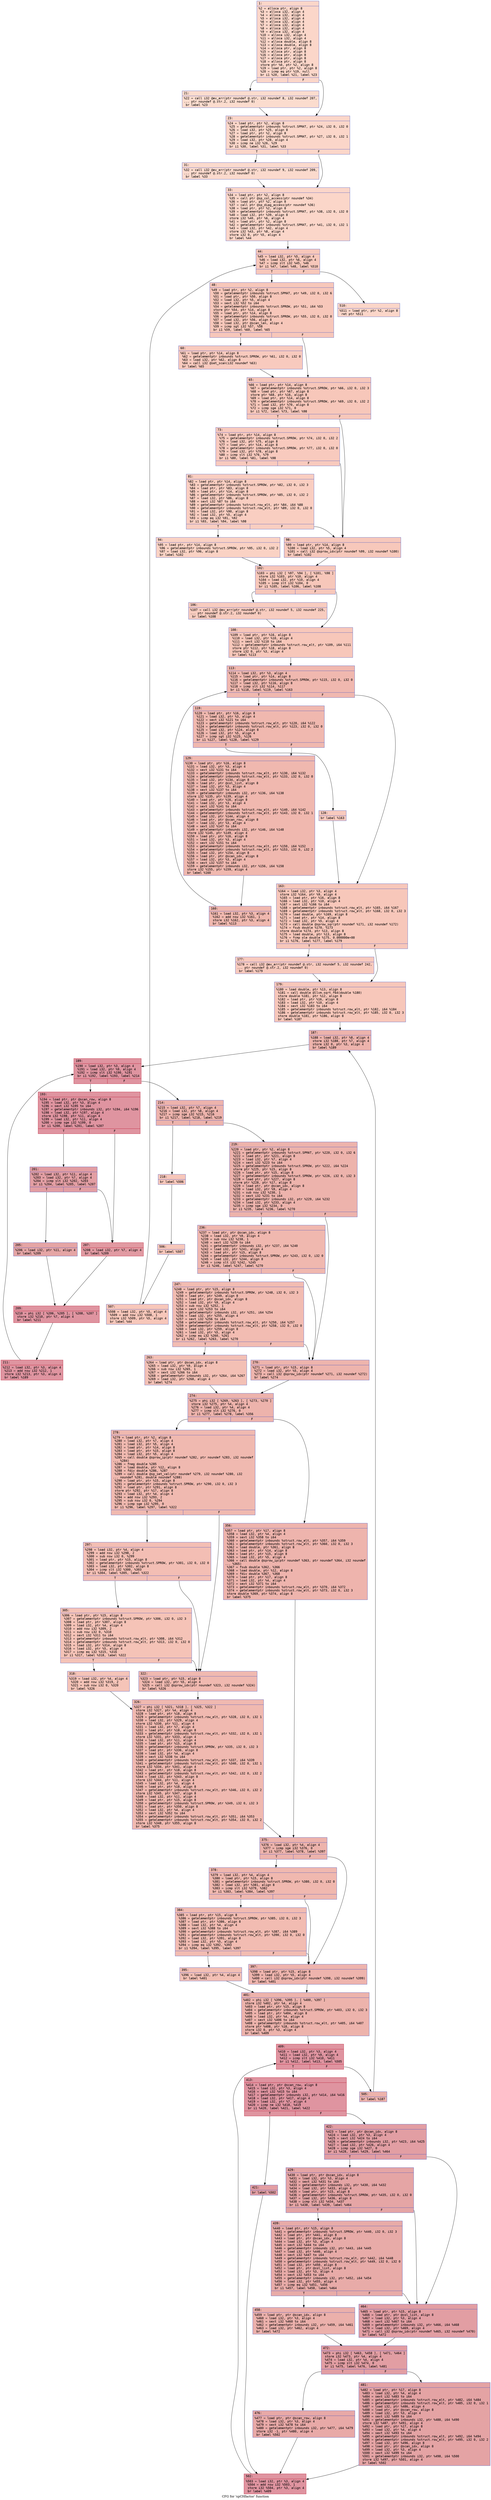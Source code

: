 digraph "CFG for 'spCHfactor' function" {
	label="CFG for 'spCHfactor' function";

	Node0x6000023b6490 [shape=record,color="#3d50c3ff", style=filled, fillcolor="#f6a38570" fontname="Courier",label="{1:\l|  %2 = alloca ptr, align 8\l  %3 = alloca i32, align 4\l  %4 = alloca i32, align 4\l  %5 = alloca i32, align 4\l  %6 = alloca i32, align 4\l  %7 = alloca i32, align 4\l  %8 = alloca i32, align 4\l  %9 = alloca i32, align 4\l  %10 = alloca i32, align 4\l  %11 = alloca i32, align 4\l  %12 = alloca double, align 8\l  %13 = alloca double, align 8\l  %14 = alloca ptr, align 8\l  %15 = alloca ptr, align 8\l  %16 = alloca ptr, align 8\l  %17 = alloca ptr, align 8\l  %18 = alloca ptr, align 8\l  store ptr %0, ptr %2, align 8\l  %19 = load ptr, ptr %2, align 8\l  %20 = icmp eq ptr %19, null\l  br i1 %20, label %21, label %23\l|{<s0>T|<s1>F}}"];
	Node0x6000023b6490:s0 -> Node0x6000023b64e0[tooltip="1 -> 21\nProbability 37.50%" ];
	Node0x6000023b6490:s1 -> Node0x6000023b6530[tooltip="1 -> 23\nProbability 62.50%" ];
	Node0x6000023b64e0 [shape=record,color="#3d50c3ff", style=filled, fillcolor="#f7af9170" fontname="Courier",label="{21:\l|  %22 = call i32 @ev_err(ptr noundef @.str, i32 noundef 8, i32 noundef 207,\l... ptr noundef @.str.2, i32 noundef 0)\l  br label %23\l}"];
	Node0x6000023b64e0 -> Node0x6000023b6530[tooltip="21 -> 23\nProbability 100.00%" ];
	Node0x6000023b6530 [shape=record,color="#3d50c3ff", style=filled, fillcolor="#f6a38570" fontname="Courier",label="{23:\l|  %24 = load ptr, ptr %2, align 8\l  %25 = getelementptr inbounds %struct.SPMAT, ptr %24, i32 0, i32 0\l  %26 = load i32, ptr %25, align 8\l  %27 = load ptr, ptr %2, align 8\l  %28 = getelementptr inbounds %struct.SPMAT, ptr %27, i32 0, i32 1\l  %29 = load i32, ptr %28, align 4\l  %30 = icmp ne i32 %26, %29\l  br i1 %30, label %31, label %33\l|{<s0>T|<s1>F}}"];
	Node0x6000023b6530:s0 -> Node0x6000023b6580[tooltip="23 -> 31\nProbability 50.00%" ];
	Node0x6000023b6530:s1 -> Node0x6000023b65d0[tooltip="23 -> 33\nProbability 50.00%" ];
	Node0x6000023b6580 [shape=record,color="#3d50c3ff", style=filled, fillcolor="#f7ac8e70" fontname="Courier",label="{31:\l|  %32 = call i32 @ev_err(ptr noundef @.str, i32 noundef 9, i32 noundef 209,\l... ptr noundef @.str.2, i32 noundef 0)\l  br label %33\l}"];
	Node0x6000023b6580 -> Node0x6000023b65d0[tooltip="31 -> 33\nProbability 100.00%" ];
	Node0x6000023b65d0 [shape=record,color="#3d50c3ff", style=filled, fillcolor="#f6a38570" fontname="Courier",label="{33:\l|  %34 = load ptr, ptr %2, align 8\l  %35 = call ptr @sp_col_access(ptr noundef %34)\l  %36 = load ptr, ptr %2, align 8\l  %37 = call ptr @sp_diag_access(ptr noundef %36)\l  %38 = load ptr, ptr %2, align 8\l  %39 = getelementptr inbounds %struct.SPMAT, ptr %38, i32 0, i32 0\l  %40 = load i32, ptr %39, align 8\l  store i32 %40, ptr %6, align 4\l  %41 = load ptr, ptr %2, align 8\l  %42 = getelementptr inbounds %struct.SPMAT, ptr %41, i32 0, i32 1\l  %43 = load i32, ptr %42, align 4\l  store i32 %43, ptr %8, align 4\l  store i32 0, ptr %5, align 4\l  br label %44\l}"];
	Node0x6000023b65d0 -> Node0x6000023b6620[tooltip="33 -> 44\nProbability 100.00%" ];
	Node0x6000023b6620 [shape=record,color="#3d50c3ff", style=filled, fillcolor="#ec7f6370" fontname="Courier",label="{44:\l|  %45 = load i32, ptr %5, align 4\l  %46 = load i32, ptr %6, align 4\l  %47 = icmp slt i32 %45, %46\l  br i1 %47, label %48, label %510\l|{<s0>T|<s1>F}}"];
	Node0x6000023b6620:s0 -> Node0x6000023b6670[tooltip="44 -> 48\nProbability 96.88%" ];
	Node0x6000023b6620:s1 -> Node0x6000023b79d0[tooltip="44 -> 510\nProbability 3.12%" ];
	Node0x6000023b6670 [shape=record,color="#3d50c3ff", style=filled, fillcolor="#ec7f6370" fontname="Courier",label="{48:\l|  %49 = load ptr, ptr %2, align 8\l  %50 = getelementptr inbounds %struct.SPMAT, ptr %49, i32 0, i32 6\l  %51 = load ptr, ptr %50, align 8\l  %52 = load i32, ptr %5, align 4\l  %53 = sext i32 %52 to i64\l  %54 = getelementptr inbounds %struct.SPROW, ptr %51, i64 %53\l  store ptr %54, ptr %14, align 8\l  %55 = load ptr, ptr %14, align 8\l  %56 = getelementptr inbounds %struct.SPROW, ptr %55, i32 0, i32 0\l  %57 = load i32, ptr %56, align 8\l  %58 = load i32, ptr @scan_len, align 4\l  %59 = icmp sgt i32 %57, %58\l  br i1 %59, label %60, label %65\l|{<s0>T|<s1>F}}"];
	Node0x6000023b6670:s0 -> Node0x6000023b66c0[tooltip="48 -> 60\nProbability 50.00%" ];
	Node0x6000023b6670:s1 -> Node0x6000023b6710[tooltip="48 -> 65\nProbability 50.00%" ];
	Node0x6000023b66c0 [shape=record,color="#3d50c3ff", style=filled, fillcolor="#ef886b70" fontname="Courier",label="{60:\l|  %61 = load ptr, ptr %14, align 8\l  %62 = getelementptr inbounds %struct.SPROW, ptr %61, i32 0, i32 0\l  %63 = load i32, ptr %62, align 8\l  %64 = call i32 @set_scan(i32 noundef %63)\l  br label %65\l}"];
	Node0x6000023b66c0 -> Node0x6000023b6710[tooltip="60 -> 65\nProbability 100.00%" ];
	Node0x6000023b6710 [shape=record,color="#3d50c3ff", style=filled, fillcolor="#ec7f6370" fontname="Courier",label="{65:\l|  %66 = load ptr, ptr %14, align 8\l  %67 = getelementptr inbounds %struct.SPROW, ptr %66, i32 0, i32 3\l  %68 = load ptr, ptr %67, align 8\l  store ptr %68, ptr %16, align 8\l  %69 = load ptr, ptr %14, align 8\l  %70 = getelementptr inbounds %struct.SPROW, ptr %69, i32 0, i32 2\l  %71 = load i32, ptr %70, align 8\l  %72 = icmp sge i32 %71, 0\l  br i1 %72, label %73, label %98\l|{<s0>T|<s1>F}}"];
	Node0x6000023b6710:s0 -> Node0x6000023b6760[tooltip="65 -> 73\nProbability 50.00%" ];
	Node0x6000023b6710:s1 -> Node0x6000023b6850[tooltip="65 -> 98\nProbability 50.00%" ];
	Node0x6000023b6760 [shape=record,color="#3d50c3ff", style=filled, fillcolor="#ef886b70" fontname="Courier",label="{73:\l|  %74 = load ptr, ptr %14, align 8\l  %75 = getelementptr inbounds %struct.SPROW, ptr %74, i32 0, i32 2\l  %76 = load i32, ptr %75, align 8\l  %77 = load ptr, ptr %14, align 8\l  %78 = getelementptr inbounds %struct.SPROW, ptr %77, i32 0, i32 0\l  %79 = load i32, ptr %78, align 8\l  %80 = icmp slt i32 %76, %79\l  br i1 %80, label %81, label %98\l|{<s0>T|<s1>F}}"];
	Node0x6000023b6760:s0 -> Node0x6000023b67b0[tooltip="73 -> 81\nProbability 50.00%" ];
	Node0x6000023b6760:s1 -> Node0x6000023b6850[tooltip="73 -> 98\nProbability 50.00%" ];
	Node0x6000023b67b0 [shape=record,color="#3d50c3ff", style=filled, fillcolor="#f2907270" fontname="Courier",label="{81:\l|  %82 = load ptr, ptr %14, align 8\l  %83 = getelementptr inbounds %struct.SPROW, ptr %82, i32 0, i32 3\l  %84 = load ptr, ptr %83, align 8\l  %85 = load ptr, ptr %14, align 8\l  %86 = getelementptr inbounds %struct.SPROW, ptr %85, i32 0, i32 2\l  %87 = load i32, ptr %86, align 8\l  %88 = sext i32 %87 to i64\l  %89 = getelementptr inbounds %struct.row_elt, ptr %84, i64 %88\l  %90 = getelementptr inbounds %struct.row_elt, ptr %89, i32 0, i32 0\l  %91 = load i32, ptr %90, align 8\l  %92 = load i32, ptr %5, align 4\l  %93 = icmp eq i32 %91, %92\l  br i1 %93, label %94, label %98\l|{<s0>T|<s1>F}}"];
	Node0x6000023b67b0:s0 -> Node0x6000023b6800[tooltip="81 -> 94\nProbability 50.00%" ];
	Node0x6000023b67b0:s1 -> Node0x6000023b6850[tooltip="81 -> 98\nProbability 50.00%" ];
	Node0x6000023b6800 [shape=record,color="#3d50c3ff", style=filled, fillcolor="#f4987a70" fontname="Courier",label="{94:\l|  %95 = load ptr, ptr %14, align 8\l  %96 = getelementptr inbounds %struct.SPROW, ptr %95, i32 0, i32 2\l  %97 = load i32, ptr %96, align 8\l  br label %102\l}"];
	Node0x6000023b6800 -> Node0x6000023b68a0[tooltip="94 -> 102\nProbability 100.00%" ];
	Node0x6000023b6850 [shape=record,color="#3d50c3ff", style=filled, fillcolor="#ed836670" fontname="Courier",label="{98:\l|  %99 = load ptr, ptr %14, align 8\l  %100 = load i32, ptr %5, align 4\l  %101 = call i32 @sprow_idx(ptr noundef %99, i32 noundef %100)\l  br label %102\l}"];
	Node0x6000023b6850 -> Node0x6000023b68a0[tooltip="98 -> 102\nProbability 100.00%" ];
	Node0x6000023b68a0 [shape=record,color="#3d50c3ff", style=filled, fillcolor="#ec7f6370" fontname="Courier",label="{102:\l|  %103 = phi i32 [ %97, %94 ], [ %101, %98 ]\l  store i32 %103, ptr %10, align 4\l  %104 = load i32, ptr %10, align 4\l  %105 = icmp slt i32 %104, 0\l  br i1 %105, label %106, label %108\l|{<s0>T|<s1>F}}"];
	Node0x6000023b68a0:s0 -> Node0x6000023b68f0[tooltip="102 -> 106\nProbability 37.50%" ];
	Node0x6000023b68a0:s1 -> Node0x6000023b6940[tooltip="102 -> 108\nProbability 62.50%" ];
	Node0x6000023b68f0 [shape=record,color="#3d50c3ff", style=filled, fillcolor="#f08b6e70" fontname="Courier",label="{106:\l|  %107 = call i32 @ev_err(ptr noundef @.str, i32 noundef 5, i32 noundef 225,\l... ptr noundef @.str.2, i32 noundef 0)\l  br label %108\l}"];
	Node0x6000023b68f0 -> Node0x6000023b6940[tooltip="106 -> 108\nProbability 100.00%" ];
	Node0x6000023b6940 [shape=record,color="#3d50c3ff", style=filled, fillcolor="#ec7f6370" fontname="Courier",label="{108:\l|  %109 = load ptr, ptr %16, align 8\l  %110 = load i32, ptr %10, align 4\l  %111 = sext i32 %110 to i64\l  %112 = getelementptr inbounds %struct.row_elt, ptr %109, i64 %111\l  store ptr %112, ptr %18, align 8\l  store i32 0, ptr %3, align 4\l  br label %113\l}"];
	Node0x6000023b6940 -> Node0x6000023b6990[tooltip="108 -> 113\nProbability 100.00%" ];
	Node0x6000023b6990 [shape=record,color="#3d50c3ff", style=filled, fillcolor="#dc5d4a70" fontname="Courier",label="{113:\l|  %114 = load i32, ptr %3, align 4\l  %115 = load ptr, ptr %14, align 8\l  %116 = getelementptr inbounds %struct.SPROW, ptr %115, i32 0, i32 0\l  %117 = load i32, ptr %116, align 8\l  %118 = icmp slt i32 %114, %117\l  br i1 %118, label %119, label %163\l|{<s0>T|<s1>F}}"];
	Node0x6000023b6990:s0 -> Node0x6000023b69e0[tooltip="113 -> 119\nProbability 96.88%" ];
	Node0x6000023b6990:s1 -> Node0x6000023b6b20[tooltip="113 -> 163\nProbability 3.12%" ];
	Node0x6000023b69e0 [shape=record,color="#3d50c3ff", style=filled, fillcolor="#dc5d4a70" fontname="Courier",label="{119:\l|  %120 = load ptr, ptr %16, align 8\l  %121 = load i32, ptr %3, align 4\l  %122 = sext i32 %121 to i64\l  %123 = getelementptr inbounds %struct.row_elt, ptr %120, i64 %122\l  %124 = getelementptr inbounds %struct.row_elt, ptr %123, i32 0, i32 0\l  %125 = load i32, ptr %124, align 8\l  %126 = load i32, ptr %5, align 4\l  %127 = icmp sgt i32 %125, %126\l  br i1 %127, label %128, label %129\l|{<s0>T|<s1>F}}"];
	Node0x6000023b69e0:s0 -> Node0x6000023b6a30[tooltip="119 -> 128\nProbability 3.12%" ];
	Node0x6000023b69e0:s1 -> Node0x6000023b6a80[tooltip="119 -> 129\nProbability 96.88%" ];
	Node0x6000023b6a30 [shape=record,color="#3d50c3ff", style=filled, fillcolor="#ef886b70" fontname="Courier",label="{128:\l|  br label %163\l}"];
	Node0x6000023b6a30 -> Node0x6000023b6b20[tooltip="128 -> 163\nProbability 100.00%" ];
	Node0x6000023b6a80 [shape=record,color="#3d50c3ff", style=filled, fillcolor="#dc5d4a70" fontname="Courier",label="{129:\l|  %130 = load ptr, ptr %16, align 8\l  %131 = load i32, ptr %3, align 4\l  %132 = sext i32 %131 to i64\l  %133 = getelementptr inbounds %struct.row_elt, ptr %130, i64 %132\l  %134 = getelementptr inbounds %struct.row_elt, ptr %133, i32 0, i32 0\l  %135 = load i32, ptr %134, align 8\l  %136 = load ptr, ptr @col_list, align 8\l  %137 = load i32, ptr %3, align 4\l  %138 = sext i32 %137 to i64\l  %139 = getelementptr inbounds i32, ptr %136, i64 %138\l  store i32 %135, ptr %139, align 4\l  %140 = load ptr, ptr %16, align 8\l  %141 = load i32, ptr %3, align 4\l  %142 = sext i32 %141 to i64\l  %143 = getelementptr inbounds %struct.row_elt, ptr %140, i64 %142\l  %144 = getelementptr inbounds %struct.row_elt, ptr %143, i32 0, i32 1\l  %145 = load i32, ptr %144, align 4\l  %146 = load ptr, ptr @scan_row, align 8\l  %147 = load i32, ptr %3, align 4\l  %148 = sext i32 %147 to i64\l  %149 = getelementptr inbounds i32, ptr %146, i64 %148\l  store i32 %145, ptr %149, align 4\l  %150 = load ptr, ptr %16, align 8\l  %151 = load i32, ptr %3, align 4\l  %152 = sext i32 %151 to i64\l  %153 = getelementptr inbounds %struct.row_elt, ptr %150, i64 %152\l  %154 = getelementptr inbounds %struct.row_elt, ptr %153, i32 0, i32 2\l  %155 = load i32, ptr %154, align 8\l  %156 = load ptr, ptr @scan_idx, align 8\l  %157 = load i32, ptr %3, align 4\l  %158 = sext i32 %157 to i64\l  %159 = getelementptr inbounds i32, ptr %156, i64 %158\l  store i32 %155, ptr %159, align 4\l  br label %160\l}"];
	Node0x6000023b6a80 -> Node0x6000023b6ad0[tooltip="129 -> 160\nProbability 100.00%" ];
	Node0x6000023b6ad0 [shape=record,color="#3d50c3ff", style=filled, fillcolor="#dc5d4a70" fontname="Courier",label="{160:\l|  %161 = load i32, ptr %3, align 4\l  %162 = add nsw i32 %161, 1\l  store i32 %162, ptr %3, align 4\l  br label %113\l}"];
	Node0x6000023b6ad0 -> Node0x6000023b6990[tooltip="160 -> 113\nProbability 100.00%" ];
	Node0x6000023b6b20 [shape=record,color="#3d50c3ff", style=filled, fillcolor="#ec7f6370" fontname="Courier",label="{163:\l|  %164 = load i32, ptr %3, align 4\l  store i32 %164, ptr %9, align 4\l  %165 = load ptr, ptr %16, align 8\l  %166 = load i32, ptr %10, align 4\l  %167 = sext i32 %166 to i64\l  %168 = getelementptr inbounds %struct.row_elt, ptr %165, i64 %167\l  %169 = getelementptr inbounds %struct.row_elt, ptr %168, i32 0, i32 3\l  %170 = load double, ptr %169, align 8\l  %171 = load ptr, ptr %14, align 8\l  %172 = load i32, ptr %5, align 4\l  %173 = call double @sprow_sqr(ptr noundef %171, i32 noundef %172)\l  %174 = fsub double %170, %173\l  store double %174, ptr %13, align 8\l  %175 = load double, ptr %13, align 8\l  %176 = fcmp ole double %175, 0.000000e+00\l  br i1 %176, label %177, label %179\l|{<s0>T|<s1>F}}"];
	Node0x6000023b6b20:s0 -> Node0x6000023b6b70[tooltip="163 -> 177\nProbability 50.00%" ];
	Node0x6000023b6b20:s1 -> Node0x6000023b6bc0[tooltip="163 -> 179\nProbability 50.00%" ];
	Node0x6000023b6b70 [shape=record,color="#3d50c3ff", style=filled, fillcolor="#ef886b70" fontname="Courier",label="{177:\l|  %178 = call i32 @ev_err(ptr noundef @.str, i32 noundef 5, i32 noundef 242,\l... ptr noundef @.str.2, i32 noundef 0)\l  br label %179\l}"];
	Node0x6000023b6b70 -> Node0x6000023b6bc0[tooltip="177 -> 179\nProbability 100.00%" ];
	Node0x6000023b6bc0 [shape=record,color="#3d50c3ff", style=filled, fillcolor="#ec7f6370" fontname="Courier",label="{179:\l|  %180 = load double, ptr %13, align 8\l  %181 = call double @llvm.sqrt.f64(double %180)\l  store double %181, ptr %12, align 8\l  %182 = load ptr, ptr %16, align 8\l  %183 = load i32, ptr %10, align 4\l  %184 = sext i32 %183 to i64\l  %185 = getelementptr inbounds %struct.row_elt, ptr %182, i64 %184\l  %186 = getelementptr inbounds %struct.row_elt, ptr %185, i32 0, i32 3\l  store double %181, ptr %186, align 8\l  br label %187\l}"];
	Node0x6000023b6bc0 -> Node0x6000023b6c10[tooltip="179 -> 187\nProbability 100.00%" ];
	Node0x6000023b6c10 [shape=record,color="#3d50c3ff", style=filled, fillcolor="#d6524470" fontname="Courier",label="{187:\l|  %188 = load i32, ptr %8, align 4\l  store i32 %188, ptr %7, align 4\l  store i32 0, ptr %3, align 4\l  br label %189\l}"];
	Node0x6000023b6c10 -> Node0x6000023b6c60[tooltip="187 -> 189\nProbability 100.00%" ];
	Node0x6000023b6c60 [shape=record,color="#b70d28ff", style=filled, fillcolor="#b70d2870" fontname="Courier",label="{189:\l|  %190 = load i32, ptr %3, align 4\l  %191 = load i32, ptr %9, align 4\l  %192 = icmp slt i32 %190, %191\l  br i1 %192, label %193, label %214\l|{<s0>T|<s1>F}}"];
	Node0x6000023b6c60:s0 -> Node0x6000023b6cb0[tooltip="189 -> 193\nProbability 96.88%" ];
	Node0x6000023b6c60:s1 -> Node0x6000023b6e90[tooltip="189 -> 214\nProbability 3.12%" ];
	Node0x6000023b6cb0 [shape=record,color="#b70d28ff", style=filled, fillcolor="#b70d2870" fontname="Courier",label="{193:\l|  %194 = load ptr, ptr @scan_row, align 8\l  %195 = load i32, ptr %3, align 4\l  %196 = sext i32 %195 to i64\l  %197 = getelementptr inbounds i32, ptr %194, i64 %196\l  %198 = load i32, ptr %197, align 4\l  store i32 %198, ptr %11, align 4\l  %199 = load i32, ptr %11, align 4\l  %200 = icmp sge i32 %199, 0\l  br i1 %200, label %201, label %207\l|{<s0>T|<s1>F}}"];
	Node0x6000023b6cb0:s0 -> Node0x6000023b6d00[tooltip="193 -> 201\nProbability 50.00%" ];
	Node0x6000023b6cb0:s1 -> Node0x6000023b6da0[tooltip="193 -> 207\nProbability 50.00%" ];
	Node0x6000023b6d00 [shape=record,color="#3d50c3ff", style=filled, fillcolor="#be242e70" fontname="Courier",label="{201:\l|  %202 = load i32, ptr %11, align 4\l  %203 = load i32, ptr %7, align 4\l  %204 = icmp slt i32 %202, %203\l  br i1 %204, label %205, label %207\l|{<s0>T|<s1>F}}"];
	Node0x6000023b6d00:s0 -> Node0x6000023b6d50[tooltip="201 -> 205\nProbability 50.00%" ];
	Node0x6000023b6d00:s1 -> Node0x6000023b6da0[tooltip="201 -> 207\nProbability 50.00%" ];
	Node0x6000023b6d50 [shape=record,color="#3d50c3ff", style=filled, fillcolor="#c5333470" fontname="Courier",label="{205:\l|  %206 = load i32, ptr %11, align 4\l  br label %209\l}"];
	Node0x6000023b6d50 -> Node0x6000023b6df0[tooltip="205 -> 209\nProbability 100.00%" ];
	Node0x6000023b6da0 [shape=record,color="#b70d28ff", style=filled, fillcolor="#bb1b2c70" fontname="Courier",label="{207:\l|  %208 = load i32, ptr %7, align 4\l  br label %209\l}"];
	Node0x6000023b6da0 -> Node0x6000023b6df0[tooltip="207 -> 209\nProbability 100.00%" ];
	Node0x6000023b6df0 [shape=record,color="#b70d28ff", style=filled, fillcolor="#b70d2870" fontname="Courier",label="{209:\l|  %210 = phi i32 [ %206, %205 ], [ %208, %207 ]\l  store i32 %210, ptr %7, align 4\l  br label %211\l}"];
	Node0x6000023b6df0 -> Node0x6000023b6e40[tooltip="209 -> 211\nProbability 100.00%" ];
	Node0x6000023b6e40 [shape=record,color="#b70d28ff", style=filled, fillcolor="#b70d2870" fontname="Courier",label="{211:\l|  %212 = load i32, ptr %3, align 4\l  %213 = add nsw i32 %212, 1\l  store i32 %213, ptr %3, align 4\l  br label %189\l}"];
	Node0x6000023b6e40 -> Node0x6000023b6c60[tooltip="211 -> 189\nProbability 100.00%" ];
	Node0x6000023b6e90 [shape=record,color="#3d50c3ff", style=filled, fillcolor="#d6524470" fontname="Courier",label="{214:\l|  %215 = load i32, ptr %7, align 4\l  %216 = load i32, ptr %8, align 4\l  %217 = icmp sge i32 %215, %216\l  br i1 %217, label %218, label %219\l|{<s0>T|<s1>F}}"];
	Node0x6000023b6e90:s0 -> Node0x6000023b6ee0[tooltip="214 -> 218\nProbability 3.12%" ];
	Node0x6000023b6e90:s1 -> Node0x6000023b6f30[tooltip="214 -> 219\nProbability 96.88%" ];
	Node0x6000023b6ee0 [shape=record,color="#3d50c3ff", style=filled, fillcolor="#ec7f6370" fontname="Courier",label="{218:\l|  br label %506\l}"];
	Node0x6000023b6ee0 -> Node0x6000023b7930[tooltip="218 -> 506\nProbability 100.00%" ];
	Node0x6000023b6f30 [shape=record,color="#3d50c3ff", style=filled, fillcolor="#d6524470" fontname="Courier",label="{219:\l|  %220 = load ptr, ptr %2, align 8\l  %221 = getelementptr inbounds %struct.SPMAT, ptr %220, i32 0, i32 6\l  %222 = load ptr, ptr %221, align 8\l  %223 = load i32, ptr %7, align 4\l  %224 = sext i32 %223 to i64\l  %225 = getelementptr inbounds %struct.SPROW, ptr %222, i64 %224\l  store ptr %225, ptr %15, align 8\l  %226 = load ptr, ptr %15, align 8\l  %227 = getelementptr inbounds %struct.SPROW, ptr %226, i32 0, i32 3\l  %228 = load ptr, ptr %227, align 8\l  store ptr %228, ptr %17, align 8\l  %229 = load ptr, ptr @scan_idx, align 8\l  %230 = load i32, ptr %9, align 4\l  %231 = sub nsw i32 %230, 1\l  %232 = sext i32 %231 to i64\l  %233 = getelementptr inbounds i32, ptr %229, i64 %232\l  %234 = load i32, ptr %233, align 4\l  %235 = icmp sge i32 %234, 0\l  br i1 %235, label %236, label %270\l|{<s0>T|<s1>F}}"];
	Node0x6000023b6f30:s0 -> Node0x6000023b6f80[tooltip="219 -> 236\nProbability 50.00%" ];
	Node0x6000023b6f30:s1 -> Node0x6000023b7070[tooltip="219 -> 270\nProbability 50.00%" ];
	Node0x6000023b6f80 [shape=record,color="#3d50c3ff", style=filled, fillcolor="#dc5d4a70" fontname="Courier",label="{236:\l|  %237 = load ptr, ptr @scan_idx, align 8\l  %238 = load i32, ptr %9, align 4\l  %239 = sub nsw i32 %238, 1\l  %240 = sext i32 %239 to i64\l  %241 = getelementptr inbounds i32, ptr %237, i64 %240\l  %242 = load i32, ptr %241, align 4\l  %243 = load ptr, ptr %15, align 8\l  %244 = getelementptr inbounds %struct.SPROW, ptr %243, i32 0, i32 0\l  %245 = load i32, ptr %244, align 8\l  %246 = icmp slt i32 %242, %245\l  br i1 %246, label %247, label %270\l|{<s0>T|<s1>F}}"];
	Node0x6000023b6f80:s0 -> Node0x6000023b6fd0[tooltip="236 -> 247\nProbability 50.00%" ];
	Node0x6000023b6f80:s1 -> Node0x6000023b7070[tooltip="236 -> 270\nProbability 50.00%" ];
	Node0x6000023b6fd0 [shape=record,color="#3d50c3ff", style=filled, fillcolor="#e1675170" fontname="Courier",label="{247:\l|  %248 = load ptr, ptr %15, align 8\l  %249 = getelementptr inbounds %struct.SPROW, ptr %248, i32 0, i32 3\l  %250 = load ptr, ptr %249, align 8\l  %251 = load ptr, ptr @scan_idx, align 8\l  %252 = load i32, ptr %9, align 4\l  %253 = sub nsw i32 %252, 1\l  %254 = sext i32 %253 to i64\l  %255 = getelementptr inbounds i32, ptr %251, i64 %254\l  %256 = load i32, ptr %255, align 4\l  %257 = sext i32 %256 to i64\l  %258 = getelementptr inbounds %struct.row_elt, ptr %250, i64 %257\l  %259 = getelementptr inbounds %struct.row_elt, ptr %258, i32 0, i32 0\l  %260 = load i32, ptr %259, align 8\l  %261 = load i32, ptr %5, align 4\l  %262 = icmp eq i32 %260, %261\l  br i1 %262, label %263, label %270\l|{<s0>T|<s1>F}}"];
	Node0x6000023b6fd0:s0 -> Node0x6000023b7020[tooltip="247 -> 263\nProbability 50.00%" ];
	Node0x6000023b6fd0:s1 -> Node0x6000023b7070[tooltip="247 -> 270\nProbability 50.00%" ];
	Node0x6000023b7020 [shape=record,color="#3d50c3ff", style=filled, fillcolor="#e5705870" fontname="Courier",label="{263:\l|  %264 = load ptr, ptr @scan_idx, align 8\l  %265 = load i32, ptr %9, align 4\l  %266 = sub nsw i32 %265, 1\l  %267 = sext i32 %266 to i64\l  %268 = getelementptr inbounds i32, ptr %264, i64 %267\l  %269 = load i32, ptr %268, align 4\l  br label %274\l}"];
	Node0x6000023b7020 -> Node0x6000023b70c0[tooltip="263 -> 274\nProbability 100.00%" ];
	Node0x6000023b7070 [shape=record,color="#3d50c3ff", style=filled, fillcolor="#d8564670" fontname="Courier",label="{270:\l|  %271 = load ptr, ptr %15, align 8\l  %272 = load i32, ptr %5, align 4\l  %273 = call i32 @sprow_idx(ptr noundef %271, i32 noundef %272)\l  br label %274\l}"];
	Node0x6000023b7070 -> Node0x6000023b70c0[tooltip="270 -> 274\nProbability 100.00%" ];
	Node0x6000023b70c0 [shape=record,color="#3d50c3ff", style=filled, fillcolor="#d6524470" fontname="Courier",label="{274:\l|  %275 = phi i32 [ %269, %263 ], [ %273, %270 ]\l  store i32 %275, ptr %4, align 4\l  %276 = load i32, ptr %4, align 4\l  %277 = icmp slt i32 %276, 0\l  br i1 %277, label %278, label %356\l|{<s0>T|<s1>F}}"];
	Node0x6000023b70c0:s0 -> Node0x6000023b7110[tooltip="274 -> 278\nProbability 37.50%" ];
	Node0x6000023b70c0:s1 -> Node0x6000023b72f0[tooltip="274 -> 356\nProbability 62.50%" ];
	Node0x6000023b7110 [shape=record,color="#3d50c3ff", style=filled, fillcolor="#de614d70" fontname="Courier",label="{278:\l|  %279 = load ptr, ptr %2, align 8\l  %280 = load i32, ptr %7, align 4\l  %281 = load i32, ptr %5, align 4\l  %282 = load ptr, ptr %14, align 8\l  %283 = load ptr, ptr %15, align 8\l  %284 = load i32, ptr %5, align 4\l  %285 = call double @sprow_ip(ptr noundef %282, ptr noundef %283, i32 noundef\l... %284)\l  %286 = fneg double %285\l  %287 = load double, ptr %12, align 8\l  %288 = fdiv double %286, %287\l  %289 = call double @sp_set_val(ptr noundef %279, i32 noundef %280, i32\l... noundef %281, double noundef %288)\l  %290 = load ptr, ptr %15, align 8\l  %291 = getelementptr inbounds %struct.SPROW, ptr %290, i32 0, i32 3\l  %292 = load ptr, ptr %291, align 8\l  store ptr %292, ptr %17, align 8\l  %293 = load i32, ptr %4, align 4\l  %294 = add nsw i32 %293, 2\l  %295 = sub nsw i32 0, %294\l  %296 = icmp sge i32 %295, 0\l  br i1 %296, label %297, label %322\l|{<s0>T|<s1>F}}"];
	Node0x6000023b7110:s0 -> Node0x6000023b7160[tooltip="278 -> 297\nProbability 50.00%" ];
	Node0x6000023b7110:s1 -> Node0x6000023b7250[tooltip="278 -> 322\nProbability 50.00%" ];
	Node0x6000023b7160 [shape=record,color="#3d50c3ff", style=filled, fillcolor="#e36c5570" fontname="Courier",label="{297:\l|  %298 = load i32, ptr %4, align 4\l  %299 = add nsw i32 %298, 2\l  %300 = sub nsw i32 0, %299\l  %301 = load ptr, ptr %15, align 8\l  %302 = getelementptr inbounds %struct.SPROW, ptr %301, i32 0, i32 0\l  %303 = load i32, ptr %302, align 8\l  %304 = icmp slt i32 %300, %303\l  br i1 %304, label %305, label %322\l|{<s0>T|<s1>F}}"];
	Node0x6000023b7160:s0 -> Node0x6000023b71b0[tooltip="297 -> 305\nProbability 50.00%" ];
	Node0x6000023b7160:s1 -> Node0x6000023b7250[tooltip="297 -> 322\nProbability 50.00%" ];
	Node0x6000023b71b0 [shape=record,color="#3d50c3ff", style=filled, fillcolor="#e8765c70" fontname="Courier",label="{305:\l|  %306 = load ptr, ptr %15, align 8\l  %307 = getelementptr inbounds %struct.SPROW, ptr %306, i32 0, i32 3\l  %308 = load ptr, ptr %307, align 8\l  %309 = load i32, ptr %4, align 4\l  %310 = add nsw i32 %309, 2\l  %311 = sub nsw i32 0, %310\l  %312 = sext i32 %311 to i64\l  %313 = getelementptr inbounds %struct.row_elt, ptr %308, i64 %312\l  %314 = getelementptr inbounds %struct.row_elt, ptr %313, i32 0, i32 0\l  %315 = load i32, ptr %314, align 8\l  %316 = load i32, ptr %5, align 4\l  %317 = icmp eq i32 %315, %316\l  br i1 %317, label %318, label %322\l|{<s0>T|<s1>F}}"];
	Node0x6000023b71b0:s0 -> Node0x6000023b7200[tooltip="305 -> 318\nProbability 50.00%" ];
	Node0x6000023b71b0:s1 -> Node0x6000023b7250[tooltip="305 -> 322\nProbability 50.00%" ];
	Node0x6000023b7200 [shape=record,color="#3d50c3ff", style=filled, fillcolor="#e97a5f70" fontname="Courier",label="{318:\l|  %319 = load i32, ptr %4, align 4\l  %320 = add nsw i32 %319, 2\l  %321 = sub nsw i32 0, %320\l  br label %326\l}"];
	Node0x6000023b7200 -> Node0x6000023b72a0[tooltip="318 -> 326\nProbability 100.00%" ];
	Node0x6000023b7250 [shape=record,color="#3d50c3ff", style=filled, fillcolor="#de614d70" fontname="Courier",label="{322:\l|  %323 = load ptr, ptr %15, align 8\l  %324 = load i32, ptr %5, align 4\l  %325 = call i32 @sprow_idx(ptr noundef %323, i32 noundef %324)\l  br label %326\l}"];
	Node0x6000023b7250 -> Node0x6000023b72a0[tooltip="322 -> 326\nProbability 100.00%" ];
	Node0x6000023b72a0 [shape=record,color="#3d50c3ff", style=filled, fillcolor="#de614d70" fontname="Courier",label="{326:\l|  %327 = phi i32 [ %321, %318 ], [ %325, %322 ]\l  store i32 %327, ptr %4, align 4\l  %328 = load ptr, ptr %18, align 8\l  %329 = getelementptr inbounds %struct.row_elt, ptr %328, i32 0, i32 1\l  %330 = load i32, ptr %329, align 4\l  store i32 %330, ptr %11, align 4\l  %331 = load i32, ptr %7, align 4\l  %332 = load ptr, ptr %18, align 8\l  %333 = getelementptr inbounds %struct.row_elt, ptr %332, i32 0, i32 1\l  store i32 %331, ptr %333, align 4\l  %334 = load i32, ptr %11, align 4\l  %335 = load ptr, ptr %15, align 8\l  %336 = getelementptr inbounds %struct.SPROW, ptr %335, i32 0, i32 3\l  %337 = load ptr, ptr %336, align 8\l  %338 = load i32, ptr %4, align 4\l  %339 = sext i32 %338 to i64\l  %340 = getelementptr inbounds %struct.row_elt, ptr %337, i64 %339\l  %341 = getelementptr inbounds %struct.row_elt, ptr %340, i32 0, i32 1\l  store i32 %334, ptr %341, align 4\l  %342 = load ptr, ptr %18, align 8\l  %343 = getelementptr inbounds %struct.row_elt, ptr %342, i32 0, i32 2\l  %344 = load i32, ptr %343, align 8\l  store i32 %344, ptr %11, align 4\l  %345 = load i32, ptr %4, align 4\l  %346 = load ptr, ptr %18, align 8\l  %347 = getelementptr inbounds %struct.row_elt, ptr %346, i32 0, i32 2\l  store i32 %345, ptr %347, align 8\l  %348 = load i32, ptr %11, align 4\l  %349 = load ptr, ptr %15, align 8\l  %350 = getelementptr inbounds %struct.SPROW, ptr %349, i32 0, i32 3\l  %351 = load ptr, ptr %350, align 8\l  %352 = load i32, ptr %4, align 4\l  %353 = sext i32 %352 to i64\l  %354 = getelementptr inbounds %struct.row_elt, ptr %351, i64 %353\l  %355 = getelementptr inbounds %struct.row_elt, ptr %354, i32 0, i32 2\l  store i32 %348, ptr %355, align 8\l  br label %375\l}"];
	Node0x6000023b72a0 -> Node0x6000023b7340[tooltip="326 -> 375\nProbability 100.00%" ];
	Node0x6000023b72f0 [shape=record,color="#3d50c3ff", style=filled, fillcolor="#d8564670" fontname="Courier",label="{356:\l|  %357 = load ptr, ptr %17, align 8\l  %358 = load i32, ptr %4, align 4\l  %359 = sext i32 %358 to i64\l  %360 = getelementptr inbounds %struct.row_elt, ptr %357, i64 %359\l  %361 = getelementptr inbounds %struct.row_elt, ptr %360, i32 0, i32 3\l  %362 = load double, ptr %361, align 8\l  %363 = load ptr, ptr %14, align 8\l  %364 = load ptr, ptr %15, align 8\l  %365 = load i32, ptr %5, align 4\l  %366 = call double @sprow_ip(ptr noundef %363, ptr noundef %364, i32 noundef\l... %365)\l  %367 = fsub double %362, %366\l  %368 = load double, ptr %12, align 8\l  %369 = fdiv double %367, %368\l  %370 = load ptr, ptr %17, align 8\l  %371 = load i32, ptr %4, align 4\l  %372 = sext i32 %371 to i64\l  %373 = getelementptr inbounds %struct.row_elt, ptr %370, i64 %372\l  %374 = getelementptr inbounds %struct.row_elt, ptr %373, i32 0, i32 3\l  store double %369, ptr %374, align 8\l  br label %375\l}"];
	Node0x6000023b72f0 -> Node0x6000023b7340[tooltip="356 -> 375\nProbability 100.00%" ];
	Node0x6000023b7340 [shape=record,color="#3d50c3ff", style=filled, fillcolor="#d6524470" fontname="Courier",label="{375:\l|  %376 = load i32, ptr %4, align 4\l  %377 = icmp sge i32 %376, 0\l  br i1 %377, label %378, label %397\l|{<s0>T|<s1>F}}"];
	Node0x6000023b7340:s0 -> Node0x6000023b7390[tooltip="375 -> 378\nProbability 50.00%" ];
	Node0x6000023b7340:s1 -> Node0x6000023b7480[tooltip="375 -> 397\nProbability 50.00%" ];
	Node0x6000023b7390 [shape=record,color="#3d50c3ff", style=filled, fillcolor="#dc5d4a70" fontname="Courier",label="{378:\l|  %379 = load i32, ptr %4, align 4\l  %380 = load ptr, ptr %15, align 8\l  %381 = getelementptr inbounds %struct.SPROW, ptr %380, i32 0, i32 0\l  %382 = load i32, ptr %381, align 8\l  %383 = icmp slt i32 %379, %382\l  br i1 %383, label %384, label %397\l|{<s0>T|<s1>F}}"];
	Node0x6000023b7390:s0 -> Node0x6000023b73e0[tooltip="378 -> 384\nProbability 50.00%" ];
	Node0x6000023b7390:s1 -> Node0x6000023b7480[tooltip="378 -> 397\nProbability 50.00%" ];
	Node0x6000023b73e0 [shape=record,color="#3d50c3ff", style=filled, fillcolor="#e1675170" fontname="Courier",label="{384:\l|  %385 = load ptr, ptr %15, align 8\l  %386 = getelementptr inbounds %struct.SPROW, ptr %385, i32 0, i32 3\l  %387 = load ptr, ptr %386, align 8\l  %388 = load i32, ptr %4, align 4\l  %389 = sext i32 %388 to i64\l  %390 = getelementptr inbounds %struct.row_elt, ptr %387, i64 %389\l  %391 = getelementptr inbounds %struct.row_elt, ptr %390, i32 0, i32 0\l  %392 = load i32, ptr %391, align 8\l  %393 = load i32, ptr %5, align 4\l  %394 = icmp eq i32 %392, %393\l  br i1 %394, label %395, label %397\l|{<s0>T|<s1>F}}"];
	Node0x6000023b73e0:s0 -> Node0x6000023b7430[tooltip="384 -> 395\nProbability 50.00%" ];
	Node0x6000023b73e0:s1 -> Node0x6000023b7480[tooltip="384 -> 397\nProbability 50.00%" ];
	Node0x6000023b7430 [shape=record,color="#3d50c3ff", style=filled, fillcolor="#e5705870" fontname="Courier",label="{395:\l|  %396 = load i32, ptr %4, align 4\l  br label %401\l}"];
	Node0x6000023b7430 -> Node0x6000023b74d0[tooltip="395 -> 401\nProbability 100.00%" ];
	Node0x6000023b7480 [shape=record,color="#3d50c3ff", style=filled, fillcolor="#d8564670" fontname="Courier",label="{397:\l|  %398 = load ptr, ptr %15, align 8\l  %399 = load i32, ptr %5, align 4\l  %400 = call i32 @sprow_idx(ptr noundef %398, i32 noundef %399)\l  br label %401\l}"];
	Node0x6000023b7480 -> Node0x6000023b74d0[tooltip="397 -> 401\nProbability 100.00%" ];
	Node0x6000023b74d0 [shape=record,color="#3d50c3ff", style=filled, fillcolor="#d6524470" fontname="Courier",label="{401:\l|  %402 = phi i32 [ %396, %395 ], [ %400, %397 ]\l  store i32 %402, ptr %4, align 4\l  %403 = load ptr, ptr %15, align 8\l  %404 = getelementptr inbounds %struct.SPROW, ptr %403, i32 0, i32 3\l  %405 = load ptr, ptr %404, align 8\l  %406 = load i32, ptr %4, align 4\l  %407 = sext i32 %406 to i64\l  %408 = getelementptr inbounds %struct.row_elt, ptr %405, i64 %407\l  store ptr %408, ptr %18, align 8\l  store i32 0, ptr %3, align 4\l  br label %409\l}"];
	Node0x6000023b74d0 -> Node0x6000023b7520[tooltip="401 -> 409\nProbability 100.00%" ];
	Node0x6000023b7520 [shape=record,color="#b70d28ff", style=filled, fillcolor="#b70d2870" fontname="Courier",label="{409:\l|  %410 = load i32, ptr %3, align 4\l  %411 = load i32, ptr %9, align 4\l  %412 = icmp slt i32 %410, %411\l  br i1 %412, label %413, label %505\l|{<s0>T|<s1>F}}"];
	Node0x6000023b7520:s0 -> Node0x6000023b7570[tooltip="409 -> 413\nProbability 96.88%" ];
	Node0x6000023b7520:s1 -> Node0x6000023b78e0[tooltip="409 -> 505\nProbability 3.12%" ];
	Node0x6000023b7570 [shape=record,color="#b70d28ff", style=filled, fillcolor="#b70d2870" fontname="Courier",label="{413:\l|  %414 = load ptr, ptr @scan_row, align 8\l  %415 = load i32, ptr %3, align 4\l  %416 = sext i32 %415 to i64\l  %417 = getelementptr inbounds i32, ptr %414, i64 %416\l  %418 = load i32, ptr %417, align 4\l  %419 = load i32, ptr %7, align 4\l  %420 = icmp ne i32 %418, %419\l  br i1 %420, label %421, label %422\l|{<s0>T|<s1>F}}"];
	Node0x6000023b7570:s0 -> Node0x6000023b75c0[tooltip="413 -> 421\nProbability 50.00%" ];
	Node0x6000023b7570:s1 -> Node0x6000023b7610[tooltip="413 -> 422\nProbability 50.00%" ];
	Node0x6000023b75c0 [shape=record,color="#3d50c3ff", style=filled, fillcolor="#be242e70" fontname="Courier",label="{421:\l|  br label %502\l}"];
	Node0x6000023b75c0 -> Node0x6000023b7890[tooltip="421 -> 502\nProbability 100.00%" ];
	Node0x6000023b7610 [shape=record,color="#3d50c3ff", style=filled, fillcolor="#be242e70" fontname="Courier",label="{422:\l|  %423 = load ptr, ptr @scan_idx, align 8\l  %424 = load i32, ptr %3, align 4\l  %425 = sext i32 %424 to i64\l  %426 = getelementptr inbounds i32, ptr %423, i64 %425\l  %427 = load i32, ptr %426, align 4\l  %428 = icmp sge i32 %427, 0\l  br i1 %428, label %429, label %464\l|{<s0>T|<s1>F}}"];
	Node0x6000023b7610:s0 -> Node0x6000023b7660[tooltip="422 -> 429\nProbability 50.00%" ];
	Node0x6000023b7610:s1 -> Node0x6000023b7750[tooltip="422 -> 464\nProbability 50.00%" ];
	Node0x6000023b7660 [shape=record,color="#3d50c3ff", style=filled, fillcolor="#c5333470" fontname="Courier",label="{429:\l|  %430 = load ptr, ptr @scan_idx, align 8\l  %431 = load i32, ptr %3, align 4\l  %432 = sext i32 %431 to i64\l  %433 = getelementptr inbounds i32, ptr %430, i64 %432\l  %434 = load i32, ptr %433, align 4\l  %435 = load ptr, ptr %15, align 8\l  %436 = getelementptr inbounds %struct.SPROW, ptr %435, i32 0, i32 0\l  %437 = load i32, ptr %436, align 8\l  %438 = icmp slt i32 %434, %437\l  br i1 %438, label %439, label %464\l|{<s0>T|<s1>F}}"];
	Node0x6000023b7660:s0 -> Node0x6000023b76b0[tooltip="429 -> 439\nProbability 50.00%" ];
	Node0x6000023b7660:s1 -> Node0x6000023b7750[tooltip="429 -> 464\nProbability 50.00%" ];
	Node0x6000023b76b0 [shape=record,color="#3d50c3ff", style=filled, fillcolor="#cc403a70" fontname="Courier",label="{439:\l|  %440 = load ptr, ptr %15, align 8\l  %441 = getelementptr inbounds %struct.SPROW, ptr %440, i32 0, i32 3\l  %442 = load ptr, ptr %441, align 8\l  %443 = load ptr, ptr @scan_idx, align 8\l  %444 = load i32, ptr %3, align 4\l  %445 = sext i32 %444 to i64\l  %446 = getelementptr inbounds i32, ptr %443, i64 %445\l  %447 = load i32, ptr %446, align 4\l  %448 = sext i32 %447 to i64\l  %449 = getelementptr inbounds %struct.row_elt, ptr %442, i64 %448\l  %450 = getelementptr inbounds %struct.row_elt, ptr %449, i32 0, i32 0\l  %451 = load i32, ptr %450, align 8\l  %452 = load ptr, ptr @col_list, align 8\l  %453 = load i32, ptr %3, align 4\l  %454 = sext i32 %453 to i64\l  %455 = getelementptr inbounds i32, ptr %452, i64 %454\l  %456 = load i32, ptr %455, align 4\l  %457 = icmp eq i32 %451, %456\l  br i1 %457, label %458, label %464\l|{<s0>T|<s1>F}}"];
	Node0x6000023b76b0:s0 -> Node0x6000023b7700[tooltip="439 -> 458\nProbability 50.00%" ];
	Node0x6000023b76b0:s1 -> Node0x6000023b7750[tooltip="439 -> 464\nProbability 50.00%" ];
	Node0x6000023b7700 [shape=record,color="#3d50c3ff", style=filled, fillcolor="#d24b4070" fontname="Courier",label="{458:\l|  %459 = load ptr, ptr @scan_idx, align 8\l  %460 = load i32, ptr %3, align 4\l  %461 = sext i32 %460 to i64\l  %462 = getelementptr inbounds i32, ptr %459, i64 %461\l  %463 = load i32, ptr %462, align 4\l  br label %472\l}"];
	Node0x6000023b7700 -> Node0x6000023b77a0[tooltip="458 -> 472\nProbability 100.00%" ];
	Node0x6000023b7750 [shape=record,color="#3d50c3ff", style=filled, fillcolor="#be242e70" fontname="Courier",label="{464:\l|  %465 = load ptr, ptr %15, align 8\l  %466 = load ptr, ptr @col_list, align 8\l  %467 = load i32, ptr %3, align 4\l  %468 = sext i32 %467 to i64\l  %469 = getelementptr inbounds i32, ptr %466, i64 %468\l  %470 = load i32, ptr %469, align 4\l  %471 = call i32 @sprow_idx(ptr noundef %465, i32 noundef %470)\l  br label %472\l}"];
	Node0x6000023b7750 -> Node0x6000023b77a0[tooltip="464 -> 472\nProbability 100.00%" ];
	Node0x6000023b77a0 [shape=record,color="#3d50c3ff", style=filled, fillcolor="#be242e70" fontname="Courier",label="{472:\l|  %473 = phi i32 [ %463, %458 ], [ %471, %464 ]\l  store i32 %473, ptr %4, align 4\l  %474 = load i32, ptr %4, align 4\l  %475 = icmp slt i32 %474, 0\l  br i1 %475, label %476, label %481\l|{<s0>T|<s1>F}}"];
	Node0x6000023b77a0:s0 -> Node0x6000023b77f0[tooltip="472 -> 476\nProbability 37.50%" ];
	Node0x6000023b77a0:s1 -> Node0x6000023b7840[tooltip="472 -> 481\nProbability 62.50%" ];
	Node0x6000023b77f0 [shape=record,color="#3d50c3ff", style=filled, fillcolor="#ca3b3770" fontname="Courier",label="{476:\l|  %477 = load ptr, ptr @scan_row, align 8\l  %478 = load i32, ptr %3, align 4\l  %479 = sext i32 %478 to i64\l  %480 = getelementptr inbounds i32, ptr %477, i64 %479\l  store i32 -1, ptr %480, align 4\l  br label %502\l}"];
	Node0x6000023b77f0 -> Node0x6000023b7890[tooltip="476 -> 502\nProbability 100.00%" ];
	Node0x6000023b7840 [shape=record,color="#3d50c3ff", style=filled, fillcolor="#c32e3170" fontname="Courier",label="{481:\l|  %482 = load ptr, ptr %17, align 8\l  %483 = load i32, ptr %4, align 4\l  %484 = sext i32 %483 to i64\l  %485 = getelementptr inbounds %struct.row_elt, ptr %482, i64 %484\l  %486 = getelementptr inbounds %struct.row_elt, ptr %485, i32 0, i32 1\l  %487 = load i32, ptr %486, align 4\l  %488 = load ptr, ptr @scan_row, align 8\l  %489 = load i32, ptr %3, align 4\l  %490 = sext i32 %489 to i64\l  %491 = getelementptr inbounds i32, ptr %488, i64 %490\l  store i32 %487, ptr %491, align 4\l  %492 = load ptr, ptr %17, align 8\l  %493 = load i32, ptr %4, align 4\l  %494 = sext i32 %493 to i64\l  %495 = getelementptr inbounds %struct.row_elt, ptr %492, i64 %494\l  %496 = getelementptr inbounds %struct.row_elt, ptr %495, i32 0, i32 2\l  %497 = load i32, ptr %496, align 8\l  %498 = load ptr, ptr @scan_idx, align 8\l  %499 = load i32, ptr %3, align 4\l  %500 = sext i32 %499 to i64\l  %501 = getelementptr inbounds i32, ptr %498, i64 %500\l  store i32 %497, ptr %501, align 4\l  br label %502\l}"];
	Node0x6000023b7840 -> Node0x6000023b7890[tooltip="481 -> 502\nProbability 100.00%" ];
	Node0x6000023b7890 [shape=record,color="#b70d28ff", style=filled, fillcolor="#b70d2870" fontname="Courier",label="{502:\l|  %503 = load i32, ptr %3, align 4\l  %504 = add nsw i32 %503, 1\l  store i32 %504, ptr %3, align 4\l  br label %409\l}"];
	Node0x6000023b7890 -> Node0x6000023b7520[tooltip="502 -> 409\nProbability 100.00%" ];
	Node0x6000023b78e0 [shape=record,color="#3d50c3ff", style=filled, fillcolor="#d6524470" fontname="Courier",label="{505:\l|  br label %187\l}"];
	Node0x6000023b78e0 -> Node0x6000023b6c10[tooltip="505 -> 187\nProbability 100.00%" ];
	Node0x6000023b7930 [shape=record,color="#3d50c3ff", style=filled, fillcolor="#ec7f6370" fontname="Courier",label="{506:\l|  br label %507\l}"];
	Node0x6000023b7930 -> Node0x6000023b7980[tooltip="506 -> 507\nProbability 100.00%" ];
	Node0x6000023b7980 [shape=record,color="#3d50c3ff", style=filled, fillcolor="#ec7f6370" fontname="Courier",label="{507:\l|  %508 = load i32, ptr %5, align 4\l  %509 = add nsw i32 %508, 1\l  store i32 %509, ptr %5, align 4\l  br label %44\l}"];
	Node0x6000023b7980 -> Node0x6000023b6620[tooltip="507 -> 44\nProbability 100.00%" ];
	Node0x6000023b79d0 [shape=record,color="#3d50c3ff", style=filled, fillcolor="#f6a38570" fontname="Courier",label="{510:\l|  %511 = load ptr, ptr %2, align 8\l  ret ptr %511\l}"];
}
